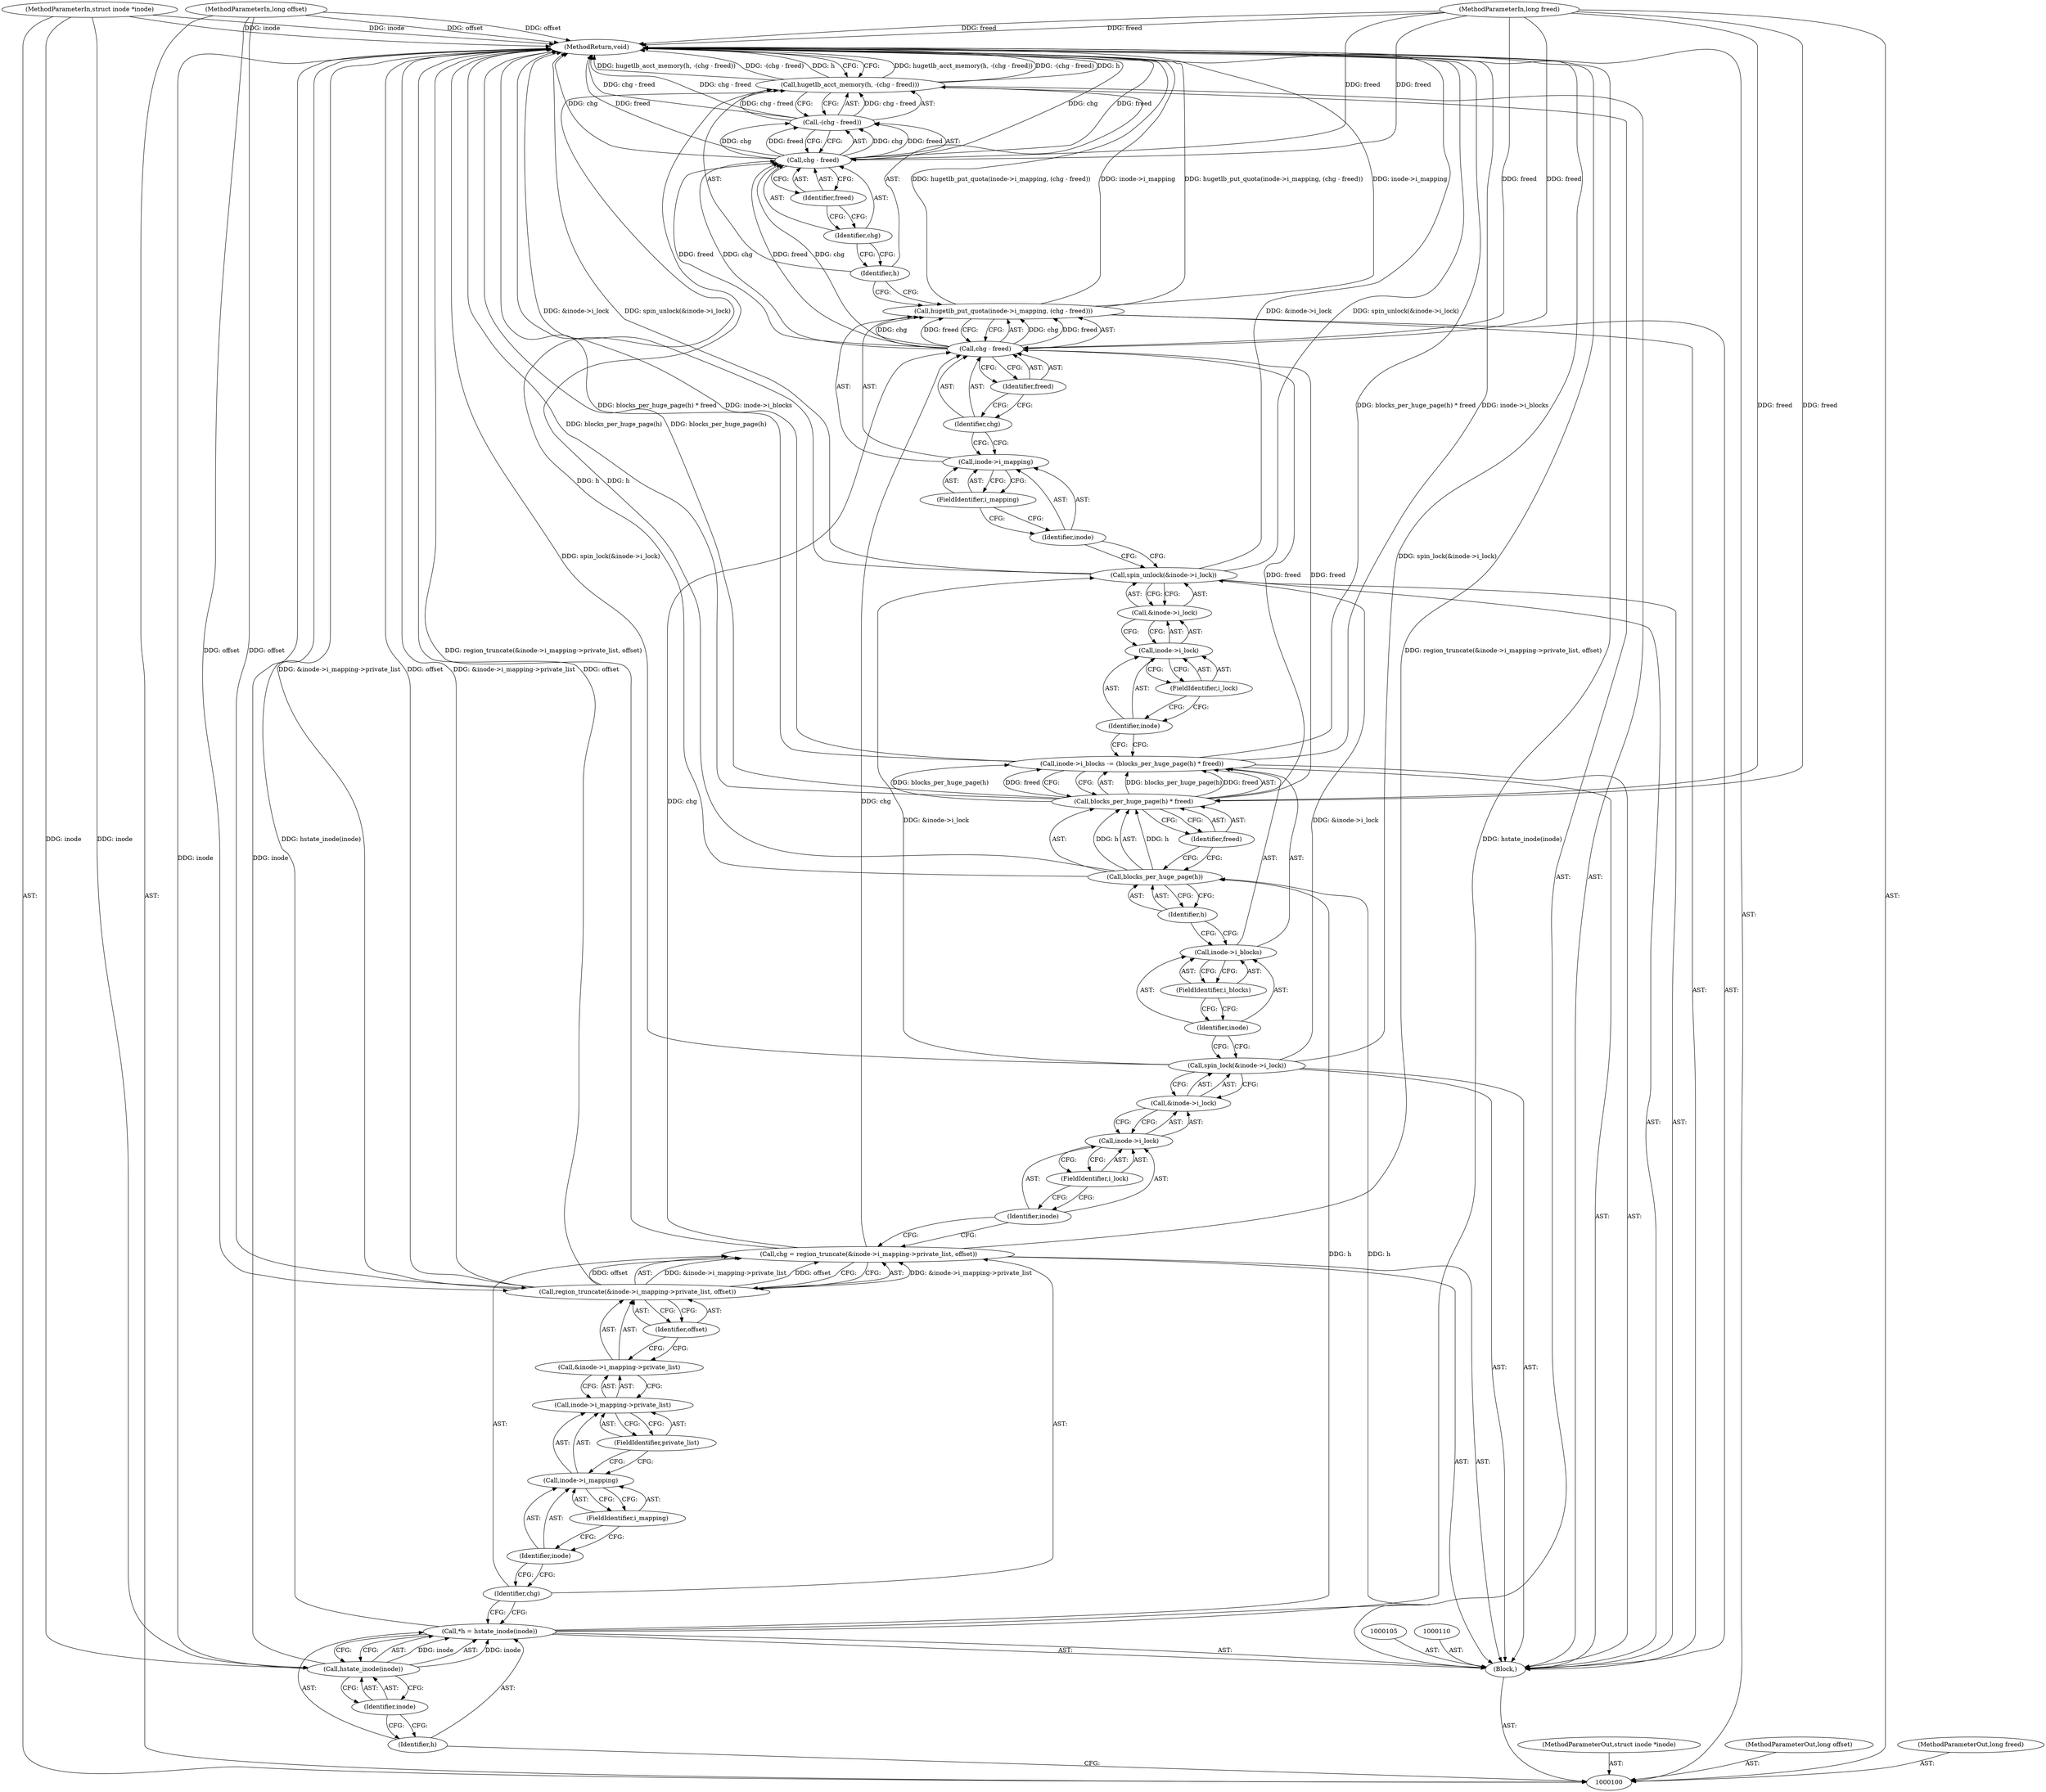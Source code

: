 digraph "1_linux_90481622d75715bfcb68501280a917dbfe516029_7" {
"1000152" [label="(MethodReturn,void)"];
"1000101" [label="(MethodParameterIn,struct inode *inode)"];
"1000222" [label="(MethodParameterOut,struct inode *inode)"];
"1000102" [label="(MethodParameterIn,long offset)"];
"1000223" [label="(MethodParameterOut,long offset)"];
"1000103" [label="(MethodParameterIn,long freed)"];
"1000224" [label="(MethodParameterOut,long freed)"];
"1000139" [label="(Call,hugetlb_put_quota(inode->i_mapping, (chg - freed)))"];
"1000140" [label="(Call,inode->i_mapping)"];
"1000141" [label="(Identifier,inode)"];
"1000142" [label="(FieldIdentifier,i_mapping)"];
"1000143" [label="(Call,chg - freed)"];
"1000144" [label="(Identifier,chg)"];
"1000145" [label="(Identifier,freed)"];
"1000146" [label="(Call,hugetlb_acct_memory(h, -(chg - freed)))"];
"1000147" [label="(Identifier,h)"];
"1000148" [label="(Call,-(chg - freed))"];
"1000149" [label="(Call,chg - freed)"];
"1000150" [label="(Identifier,chg)"];
"1000151" [label="(Identifier,freed)"];
"1000104" [label="(Block,)"];
"1000106" [label="(Call,*h = hstate_inode(inode))"];
"1000107" [label="(Identifier,h)"];
"1000108" [label="(Call,hstate_inode(inode))"];
"1000109" [label="(Identifier,inode)"];
"1000113" [label="(Call,region_truncate(&inode->i_mapping->private_list, offset))"];
"1000114" [label="(Call,&inode->i_mapping->private_list)"];
"1000115" [label="(Call,inode->i_mapping->private_list)"];
"1000116" [label="(Call,inode->i_mapping)"];
"1000117" [label="(Identifier,inode)"];
"1000118" [label="(FieldIdentifier,i_mapping)"];
"1000119" [label="(FieldIdentifier,private_list)"];
"1000120" [label="(Identifier,offset)"];
"1000111" [label="(Call,chg = region_truncate(&inode->i_mapping->private_list, offset))"];
"1000112" [label="(Identifier,chg)"];
"1000122" [label="(Call,&inode->i_lock)"];
"1000123" [label="(Call,inode->i_lock)"];
"1000124" [label="(Identifier,inode)"];
"1000121" [label="(Call,spin_lock(&inode->i_lock))"];
"1000125" [label="(FieldIdentifier,i_lock)"];
"1000126" [label="(Call,inode->i_blocks -= (blocks_per_huge_page(h) * freed))"];
"1000127" [label="(Call,inode->i_blocks)"];
"1000128" [label="(Identifier,inode)"];
"1000130" [label="(Call,blocks_per_huge_page(h) * freed)"];
"1000131" [label="(Call,blocks_per_huge_page(h))"];
"1000132" [label="(Identifier,h)"];
"1000133" [label="(Identifier,freed)"];
"1000129" [label="(FieldIdentifier,i_blocks)"];
"1000135" [label="(Call,&inode->i_lock)"];
"1000136" [label="(Call,inode->i_lock)"];
"1000137" [label="(Identifier,inode)"];
"1000134" [label="(Call,spin_unlock(&inode->i_lock))"];
"1000138" [label="(FieldIdentifier,i_lock)"];
"1000152" -> "1000100"  [label="AST: "];
"1000152" -> "1000146"  [label="CFG: "];
"1000106" -> "1000152"  [label="DDG: hstate_inode(inode)"];
"1000149" -> "1000152"  [label="DDG: freed"];
"1000149" -> "1000152"  [label="DDG: chg"];
"1000113" -> "1000152"  [label="DDG: &inode->i_mapping->private_list"];
"1000113" -> "1000152"  [label="DDG: offset"];
"1000139" -> "1000152"  [label="DDG: hugetlb_put_quota(inode->i_mapping, (chg - freed))"];
"1000139" -> "1000152"  [label="DDG: inode->i_mapping"];
"1000121" -> "1000152"  [label="DDG: spin_lock(&inode->i_lock)"];
"1000126" -> "1000152"  [label="DDG: inode->i_blocks"];
"1000126" -> "1000152"  [label="DDG: blocks_per_huge_page(h) * freed"];
"1000102" -> "1000152"  [label="DDG: offset"];
"1000146" -> "1000152"  [label="DDG: hugetlb_acct_memory(h, -(chg - freed))"];
"1000146" -> "1000152"  [label="DDG: -(chg - freed)"];
"1000146" -> "1000152"  [label="DDG: h"];
"1000130" -> "1000152"  [label="DDG: blocks_per_huge_page(h)"];
"1000103" -> "1000152"  [label="DDG: freed"];
"1000134" -> "1000152"  [label="DDG: spin_unlock(&inode->i_lock)"];
"1000134" -> "1000152"  [label="DDG: &inode->i_lock"];
"1000148" -> "1000152"  [label="DDG: chg - freed"];
"1000111" -> "1000152"  [label="DDG: region_truncate(&inode->i_mapping->private_list, offset)"];
"1000101" -> "1000152"  [label="DDG: inode"];
"1000108" -> "1000152"  [label="DDG: inode"];
"1000101" -> "1000100"  [label="AST: "];
"1000101" -> "1000152"  [label="DDG: inode"];
"1000101" -> "1000108"  [label="DDG: inode"];
"1000222" -> "1000100"  [label="AST: "];
"1000102" -> "1000100"  [label="AST: "];
"1000102" -> "1000152"  [label="DDG: offset"];
"1000102" -> "1000113"  [label="DDG: offset"];
"1000223" -> "1000100"  [label="AST: "];
"1000103" -> "1000100"  [label="AST: "];
"1000103" -> "1000152"  [label="DDG: freed"];
"1000103" -> "1000130"  [label="DDG: freed"];
"1000103" -> "1000143"  [label="DDG: freed"];
"1000103" -> "1000149"  [label="DDG: freed"];
"1000224" -> "1000100"  [label="AST: "];
"1000139" -> "1000104"  [label="AST: "];
"1000139" -> "1000143"  [label="CFG: "];
"1000140" -> "1000139"  [label="AST: "];
"1000143" -> "1000139"  [label="AST: "];
"1000147" -> "1000139"  [label="CFG: "];
"1000139" -> "1000152"  [label="DDG: hugetlb_put_quota(inode->i_mapping, (chg - freed))"];
"1000139" -> "1000152"  [label="DDG: inode->i_mapping"];
"1000143" -> "1000139"  [label="DDG: chg"];
"1000143" -> "1000139"  [label="DDG: freed"];
"1000140" -> "1000139"  [label="AST: "];
"1000140" -> "1000142"  [label="CFG: "];
"1000141" -> "1000140"  [label="AST: "];
"1000142" -> "1000140"  [label="AST: "];
"1000144" -> "1000140"  [label="CFG: "];
"1000141" -> "1000140"  [label="AST: "];
"1000141" -> "1000134"  [label="CFG: "];
"1000142" -> "1000141"  [label="CFG: "];
"1000142" -> "1000140"  [label="AST: "];
"1000142" -> "1000141"  [label="CFG: "];
"1000140" -> "1000142"  [label="CFG: "];
"1000143" -> "1000139"  [label="AST: "];
"1000143" -> "1000145"  [label="CFG: "];
"1000144" -> "1000143"  [label="AST: "];
"1000145" -> "1000143"  [label="AST: "];
"1000139" -> "1000143"  [label="CFG: "];
"1000143" -> "1000139"  [label="DDG: chg"];
"1000143" -> "1000139"  [label="DDG: freed"];
"1000111" -> "1000143"  [label="DDG: chg"];
"1000130" -> "1000143"  [label="DDG: freed"];
"1000103" -> "1000143"  [label="DDG: freed"];
"1000143" -> "1000149"  [label="DDG: chg"];
"1000143" -> "1000149"  [label="DDG: freed"];
"1000144" -> "1000143"  [label="AST: "];
"1000144" -> "1000140"  [label="CFG: "];
"1000145" -> "1000144"  [label="CFG: "];
"1000145" -> "1000143"  [label="AST: "];
"1000145" -> "1000144"  [label="CFG: "];
"1000143" -> "1000145"  [label="CFG: "];
"1000146" -> "1000104"  [label="AST: "];
"1000146" -> "1000148"  [label="CFG: "];
"1000147" -> "1000146"  [label="AST: "];
"1000148" -> "1000146"  [label="AST: "];
"1000152" -> "1000146"  [label="CFG: "];
"1000146" -> "1000152"  [label="DDG: hugetlb_acct_memory(h, -(chg - freed))"];
"1000146" -> "1000152"  [label="DDG: -(chg - freed)"];
"1000146" -> "1000152"  [label="DDG: h"];
"1000131" -> "1000146"  [label="DDG: h"];
"1000148" -> "1000146"  [label="DDG: chg - freed"];
"1000147" -> "1000146"  [label="AST: "];
"1000147" -> "1000139"  [label="CFG: "];
"1000150" -> "1000147"  [label="CFG: "];
"1000148" -> "1000146"  [label="AST: "];
"1000148" -> "1000149"  [label="CFG: "];
"1000149" -> "1000148"  [label="AST: "];
"1000146" -> "1000148"  [label="CFG: "];
"1000148" -> "1000152"  [label="DDG: chg - freed"];
"1000148" -> "1000146"  [label="DDG: chg - freed"];
"1000149" -> "1000148"  [label="DDG: chg"];
"1000149" -> "1000148"  [label="DDG: freed"];
"1000149" -> "1000148"  [label="AST: "];
"1000149" -> "1000151"  [label="CFG: "];
"1000150" -> "1000149"  [label="AST: "];
"1000151" -> "1000149"  [label="AST: "];
"1000148" -> "1000149"  [label="CFG: "];
"1000149" -> "1000152"  [label="DDG: freed"];
"1000149" -> "1000152"  [label="DDG: chg"];
"1000149" -> "1000148"  [label="DDG: chg"];
"1000149" -> "1000148"  [label="DDG: freed"];
"1000143" -> "1000149"  [label="DDG: chg"];
"1000143" -> "1000149"  [label="DDG: freed"];
"1000103" -> "1000149"  [label="DDG: freed"];
"1000150" -> "1000149"  [label="AST: "];
"1000150" -> "1000147"  [label="CFG: "];
"1000151" -> "1000150"  [label="CFG: "];
"1000151" -> "1000149"  [label="AST: "];
"1000151" -> "1000150"  [label="CFG: "];
"1000149" -> "1000151"  [label="CFG: "];
"1000104" -> "1000100"  [label="AST: "];
"1000105" -> "1000104"  [label="AST: "];
"1000106" -> "1000104"  [label="AST: "];
"1000110" -> "1000104"  [label="AST: "];
"1000111" -> "1000104"  [label="AST: "];
"1000121" -> "1000104"  [label="AST: "];
"1000126" -> "1000104"  [label="AST: "];
"1000134" -> "1000104"  [label="AST: "];
"1000139" -> "1000104"  [label="AST: "];
"1000146" -> "1000104"  [label="AST: "];
"1000106" -> "1000104"  [label="AST: "];
"1000106" -> "1000108"  [label="CFG: "];
"1000107" -> "1000106"  [label="AST: "];
"1000108" -> "1000106"  [label="AST: "];
"1000112" -> "1000106"  [label="CFG: "];
"1000106" -> "1000152"  [label="DDG: hstate_inode(inode)"];
"1000108" -> "1000106"  [label="DDG: inode"];
"1000106" -> "1000131"  [label="DDG: h"];
"1000107" -> "1000106"  [label="AST: "];
"1000107" -> "1000100"  [label="CFG: "];
"1000109" -> "1000107"  [label="CFG: "];
"1000108" -> "1000106"  [label="AST: "];
"1000108" -> "1000109"  [label="CFG: "];
"1000109" -> "1000108"  [label="AST: "];
"1000106" -> "1000108"  [label="CFG: "];
"1000108" -> "1000152"  [label="DDG: inode"];
"1000108" -> "1000106"  [label="DDG: inode"];
"1000101" -> "1000108"  [label="DDG: inode"];
"1000109" -> "1000108"  [label="AST: "];
"1000109" -> "1000107"  [label="CFG: "];
"1000108" -> "1000109"  [label="CFG: "];
"1000113" -> "1000111"  [label="AST: "];
"1000113" -> "1000120"  [label="CFG: "];
"1000114" -> "1000113"  [label="AST: "];
"1000120" -> "1000113"  [label="AST: "];
"1000111" -> "1000113"  [label="CFG: "];
"1000113" -> "1000152"  [label="DDG: &inode->i_mapping->private_list"];
"1000113" -> "1000152"  [label="DDG: offset"];
"1000113" -> "1000111"  [label="DDG: &inode->i_mapping->private_list"];
"1000113" -> "1000111"  [label="DDG: offset"];
"1000102" -> "1000113"  [label="DDG: offset"];
"1000114" -> "1000113"  [label="AST: "];
"1000114" -> "1000115"  [label="CFG: "];
"1000115" -> "1000114"  [label="AST: "];
"1000120" -> "1000114"  [label="CFG: "];
"1000115" -> "1000114"  [label="AST: "];
"1000115" -> "1000119"  [label="CFG: "];
"1000116" -> "1000115"  [label="AST: "];
"1000119" -> "1000115"  [label="AST: "];
"1000114" -> "1000115"  [label="CFG: "];
"1000116" -> "1000115"  [label="AST: "];
"1000116" -> "1000118"  [label="CFG: "];
"1000117" -> "1000116"  [label="AST: "];
"1000118" -> "1000116"  [label="AST: "];
"1000119" -> "1000116"  [label="CFG: "];
"1000117" -> "1000116"  [label="AST: "];
"1000117" -> "1000112"  [label="CFG: "];
"1000118" -> "1000117"  [label="CFG: "];
"1000118" -> "1000116"  [label="AST: "];
"1000118" -> "1000117"  [label="CFG: "];
"1000116" -> "1000118"  [label="CFG: "];
"1000119" -> "1000115"  [label="AST: "];
"1000119" -> "1000116"  [label="CFG: "];
"1000115" -> "1000119"  [label="CFG: "];
"1000120" -> "1000113"  [label="AST: "];
"1000120" -> "1000114"  [label="CFG: "];
"1000113" -> "1000120"  [label="CFG: "];
"1000111" -> "1000104"  [label="AST: "];
"1000111" -> "1000113"  [label="CFG: "];
"1000112" -> "1000111"  [label="AST: "];
"1000113" -> "1000111"  [label="AST: "];
"1000124" -> "1000111"  [label="CFG: "];
"1000111" -> "1000152"  [label="DDG: region_truncate(&inode->i_mapping->private_list, offset)"];
"1000113" -> "1000111"  [label="DDG: &inode->i_mapping->private_list"];
"1000113" -> "1000111"  [label="DDG: offset"];
"1000111" -> "1000143"  [label="DDG: chg"];
"1000112" -> "1000111"  [label="AST: "];
"1000112" -> "1000106"  [label="CFG: "];
"1000117" -> "1000112"  [label="CFG: "];
"1000122" -> "1000121"  [label="AST: "];
"1000122" -> "1000123"  [label="CFG: "];
"1000123" -> "1000122"  [label="AST: "];
"1000121" -> "1000122"  [label="CFG: "];
"1000123" -> "1000122"  [label="AST: "];
"1000123" -> "1000125"  [label="CFG: "];
"1000124" -> "1000123"  [label="AST: "];
"1000125" -> "1000123"  [label="AST: "];
"1000122" -> "1000123"  [label="CFG: "];
"1000124" -> "1000123"  [label="AST: "];
"1000124" -> "1000111"  [label="CFG: "];
"1000125" -> "1000124"  [label="CFG: "];
"1000121" -> "1000104"  [label="AST: "];
"1000121" -> "1000122"  [label="CFG: "];
"1000122" -> "1000121"  [label="AST: "];
"1000128" -> "1000121"  [label="CFG: "];
"1000121" -> "1000152"  [label="DDG: spin_lock(&inode->i_lock)"];
"1000121" -> "1000134"  [label="DDG: &inode->i_lock"];
"1000125" -> "1000123"  [label="AST: "];
"1000125" -> "1000124"  [label="CFG: "];
"1000123" -> "1000125"  [label="CFG: "];
"1000126" -> "1000104"  [label="AST: "];
"1000126" -> "1000130"  [label="CFG: "];
"1000127" -> "1000126"  [label="AST: "];
"1000130" -> "1000126"  [label="AST: "];
"1000137" -> "1000126"  [label="CFG: "];
"1000126" -> "1000152"  [label="DDG: inode->i_blocks"];
"1000126" -> "1000152"  [label="DDG: blocks_per_huge_page(h) * freed"];
"1000130" -> "1000126"  [label="DDG: blocks_per_huge_page(h)"];
"1000130" -> "1000126"  [label="DDG: freed"];
"1000127" -> "1000126"  [label="AST: "];
"1000127" -> "1000129"  [label="CFG: "];
"1000128" -> "1000127"  [label="AST: "];
"1000129" -> "1000127"  [label="AST: "];
"1000132" -> "1000127"  [label="CFG: "];
"1000128" -> "1000127"  [label="AST: "];
"1000128" -> "1000121"  [label="CFG: "];
"1000129" -> "1000128"  [label="CFG: "];
"1000130" -> "1000126"  [label="AST: "];
"1000130" -> "1000133"  [label="CFG: "];
"1000131" -> "1000130"  [label="AST: "];
"1000133" -> "1000130"  [label="AST: "];
"1000126" -> "1000130"  [label="CFG: "];
"1000130" -> "1000152"  [label="DDG: blocks_per_huge_page(h)"];
"1000130" -> "1000126"  [label="DDG: blocks_per_huge_page(h)"];
"1000130" -> "1000126"  [label="DDG: freed"];
"1000131" -> "1000130"  [label="DDG: h"];
"1000103" -> "1000130"  [label="DDG: freed"];
"1000130" -> "1000143"  [label="DDG: freed"];
"1000131" -> "1000130"  [label="AST: "];
"1000131" -> "1000132"  [label="CFG: "];
"1000132" -> "1000131"  [label="AST: "];
"1000133" -> "1000131"  [label="CFG: "];
"1000131" -> "1000130"  [label="DDG: h"];
"1000106" -> "1000131"  [label="DDG: h"];
"1000131" -> "1000146"  [label="DDG: h"];
"1000132" -> "1000131"  [label="AST: "];
"1000132" -> "1000127"  [label="CFG: "];
"1000131" -> "1000132"  [label="CFG: "];
"1000133" -> "1000130"  [label="AST: "];
"1000133" -> "1000131"  [label="CFG: "];
"1000130" -> "1000133"  [label="CFG: "];
"1000129" -> "1000127"  [label="AST: "];
"1000129" -> "1000128"  [label="CFG: "];
"1000127" -> "1000129"  [label="CFG: "];
"1000135" -> "1000134"  [label="AST: "];
"1000135" -> "1000136"  [label="CFG: "];
"1000136" -> "1000135"  [label="AST: "];
"1000134" -> "1000135"  [label="CFG: "];
"1000136" -> "1000135"  [label="AST: "];
"1000136" -> "1000138"  [label="CFG: "];
"1000137" -> "1000136"  [label="AST: "];
"1000138" -> "1000136"  [label="AST: "];
"1000135" -> "1000136"  [label="CFG: "];
"1000137" -> "1000136"  [label="AST: "];
"1000137" -> "1000126"  [label="CFG: "];
"1000138" -> "1000137"  [label="CFG: "];
"1000134" -> "1000104"  [label="AST: "];
"1000134" -> "1000135"  [label="CFG: "];
"1000135" -> "1000134"  [label="AST: "];
"1000141" -> "1000134"  [label="CFG: "];
"1000134" -> "1000152"  [label="DDG: spin_unlock(&inode->i_lock)"];
"1000134" -> "1000152"  [label="DDG: &inode->i_lock"];
"1000121" -> "1000134"  [label="DDG: &inode->i_lock"];
"1000138" -> "1000136"  [label="AST: "];
"1000138" -> "1000137"  [label="CFG: "];
"1000136" -> "1000138"  [label="CFG: "];
}
